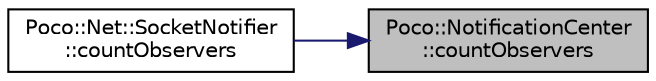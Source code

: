 digraph "Poco::NotificationCenter::countObservers"
{
 // LATEX_PDF_SIZE
  edge [fontname="Helvetica",fontsize="10",labelfontname="Helvetica",labelfontsize="10"];
  node [fontname="Helvetica",fontsize="10",shape=record];
  rankdir="RL";
  Node1 [label="Poco::NotificationCenter\l::countObservers",height=0.2,width=0.4,color="black", fillcolor="grey75", style="filled", fontcolor="black",tooltip=" "];
  Node1 -> Node2 [dir="back",color="midnightblue",fontsize="10",style="solid",fontname="Helvetica"];
  Node2 [label="Poco::Net::SocketNotifier\l::countObservers",height=0.2,width=0.4,color="black", fillcolor="white", style="filled",URL="$classPoco_1_1Net_1_1SocketNotifier.html#a8d0315a05d70c2fd46b63118e683f178",tooltip="Returns true if there are subscribers."];
}
